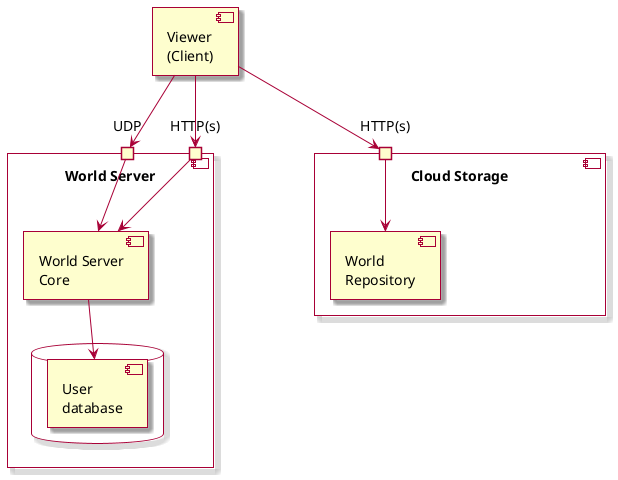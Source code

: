 
@startuml components
    skin rose

    [Viewer\n(Client)] as V

    component "Cloud Storage" {
        [World\nRepository] as WR
        port "HTTP(s)" as WR_HTTP
        WR <-- WR_HTTP
    }
    
    component "World Server" {
        database {
            [User\ndatabase] as DB
        }
        [World Server\nCore] as WS

        WS --> DB
        port UDP as WS_UDP
        port "HTTP(s)" as WS_HTTP
        WS <-up- WS_UDP
        WS <-right- WS_HTTP
    }

    V --> WR_HTTP
    V --> WS_UDP
    V --> WS_HTTP
@enduml

@startuml Movement_Pose_Seq
    skin rose
    participant User as "User input\ndevice"
    participant c1 as "User's\nClient"
    participant c2 as "Other's\nClients"
    participant Server as "World\nServer"

    User ->> c1 ++ : movement
    note left of c1 #ff8888 : Need low \nlatency !

    c1 -> c1 ++ : movement
    note left of c1 : precompute IK\nfor complete pose
    return  complete\npose
    c1 ->> Server ++ : Avatar pose\nchange
    deactivate c1

    note left of Server : Announce user's\nmovement
    Server ->> c2 ++ : Pose propagation
    deactivate Server

    c2 -> c2 : Update
@enduml

@startuml user_database

    enum blocked_reason {
        unspecified
        harassment
        illegal_content
        griefing
        other
    }

    enum acct_status {
        active
        banned
    }

    object users {
        -guid id <b>key</b>
        -string username
        -string password
        -acct_status status
        +string nickname
        +string avatarURL
        -blob preferences
    }

    object friends {
        -guid id <b>key</b>
        #guid other_id
        #timestamp last_seen
    }

    object blocking {
        -guid id <b>key</b>
        #guid blocking_id
        #blocked_reason reason
        #string reason2
    }

    users::id "1" --> "n" friends::other_id 
    users::id "1" --> "n" blocking::other_id 

    note "Associations must\nbe symmetrical" as N1
    N1 .. friends

@enduml

	

@startsalt example
{
  Just plain text
  [This is my button]
  ()  Unchecked radio
  (X) Checked radio
  []  Unchecked box
  [X] Checked box
  "Enter text here   "
  ^This is a droplist^
}
@endsalt

@startuml
listopeniconic
@enduml

@startuml login
!unquoted procedure SALT($x)
"{{
salt
%invoke_procedure("_"+$x)
}}" as $x
!endprocedure

!procedure _login()
{^  
    {
        <&hard-drive> World | "localhost"
        <&person> Login     | "Name     "
        <&key> Password     | "****     "
    }
    ---
    [Login with Discord]
    [Login with GitHub ]
    ---
    [Login as guest    ]

    [X] Invisible
}
!endprocedure

!procedure _createworld()
{^
    {
        <b>Start a new server</b>
        World to load
        "<&hard-drive> World Repo URL  "
        [Advanced configuration]
    }

    | [Create Server]
}
!endprocedure

!procedure _joinworld()
{^
    {
        <b>Server list</b>
        {SI
        Iwontsay's Cabin (idle)
        Unnamed World 2 (Campfire)
        Lorelle's World (Arteranos 101)
        .
        .
        .
        "                        "
        }
        [ ] Idle Only
        [ ] Requires Password
    }
    [Join Server] 
}
!endprocedure

!procedure _advanced()
{^
    {
        [ ] Unlisted
        [X] Password protected
        "<&key> Password        "
        ---
        [X] Only registered users
        "Max users          "
    }
}
!endprocedure

!procedure _choosemode()
{
    [Join World  ]
    [Create World]
}
!endprocedure


(*) --> SALT(login)
note top
Allow saved
login
end note

login --right--> SALT(choosemode)

choosemode --right--> [join world] SALT(joinworld)
note top
  Can omitted with saved settings (mobile) or
  commandline arguments (PC)

  Use 'landing world' if the server is idle or
  world URL is omitted
end note

choosemode --down--> [create world] SALT(createworld)

createworld --left--> [advanced] SALT(advanced)
advanced --right--> createworld

joinworld --> (*)
createworld --> (*)
@enduml

start